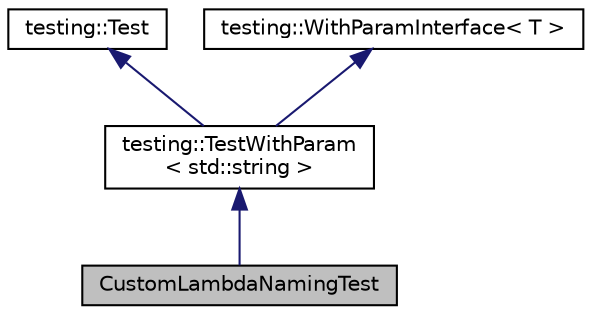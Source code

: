 digraph "CustomLambdaNamingTest"
{
 // LATEX_PDF_SIZE
  edge [fontname="Helvetica",fontsize="10",labelfontname="Helvetica",labelfontsize="10"];
  node [fontname="Helvetica",fontsize="10",shape=record];
  Node1 [label="CustomLambdaNamingTest",height=0.2,width=0.4,color="black", fillcolor="grey75", style="filled", fontcolor="black",tooltip=" "];
  Node2 -> Node1 [dir="back",color="midnightblue",fontsize="10",style="solid"];
  Node2 [label="testing::TestWithParam\l\< std::string \>",height=0.2,width=0.4,color="black", fillcolor="white", style="filled",URL="$classtesting_1_1_test_with_param.html",tooltip=" "];
  Node3 -> Node2 [dir="back",color="midnightblue",fontsize="10",style="solid"];
  Node3 [label="testing::Test",height=0.2,width=0.4,color="black", fillcolor="white", style="filled",URL="$classtesting_1_1_test.html",tooltip=" "];
  Node4 -> Node2 [dir="back",color="midnightblue",fontsize="10",style="solid"];
  Node4 [label="testing::WithParamInterface\< T \>",height=0.2,width=0.4,color="black", fillcolor="white", style="filled",URL="$classtesting_1_1_with_param_interface.html",tooltip=" "];
}
